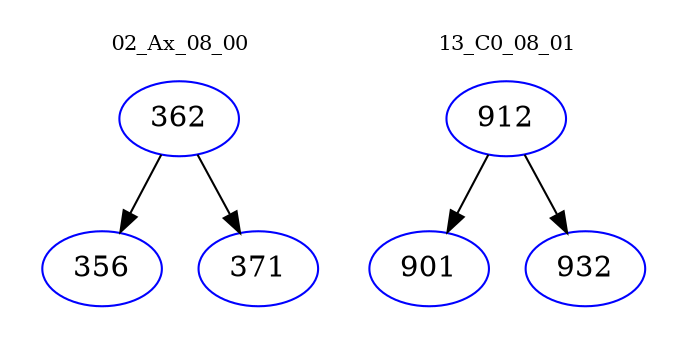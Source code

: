 digraph{
subgraph cluster_0 {
color = white
label = "02_Ax_08_00";
fontsize=10;
T0_362 [label="362", color="blue"]
T0_362 -> T0_356 [color="black"]
T0_356 [label="356", color="blue"]
T0_362 -> T0_371 [color="black"]
T0_371 [label="371", color="blue"]
}
subgraph cluster_1 {
color = white
label = "13_C0_08_01";
fontsize=10;
T1_912 [label="912", color="blue"]
T1_912 -> T1_901 [color="black"]
T1_901 [label="901", color="blue"]
T1_912 -> T1_932 [color="black"]
T1_932 [label="932", color="blue"]
}
}

